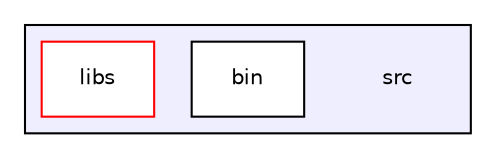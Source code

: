 digraph "/home/nyarosu/repos/hft/src" {
  compound=true
  node [ fontsize="10", fontname="Helvetica"];
  edge [ labelfontsize="10", labelfontname="Helvetica"];
  subgraph clusterdir_68267d1309a1af8e8297ef4c3efbcdba {
    graph [ bgcolor="#eeeeff", pencolor="black", label="" URL="dir_68267d1309a1af8e8297ef4c3efbcdba.html"];
    dir_68267d1309a1af8e8297ef4c3efbcdba [shape=plaintext label="src"];
  dir_031c4fc26031de218e3c67acfca35073 [shape=box label="bin" fillcolor="white" style="filled" URL="dir_031c4fc26031de218e3c67acfca35073.html"];
  dir_87a455bccb09a92130c26a11a880c98a [shape=box label="libs" fillcolor="white" style="filled" color="red" URL="dir_87a455bccb09a92130c26a11a880c98a.html"];
  }
}
